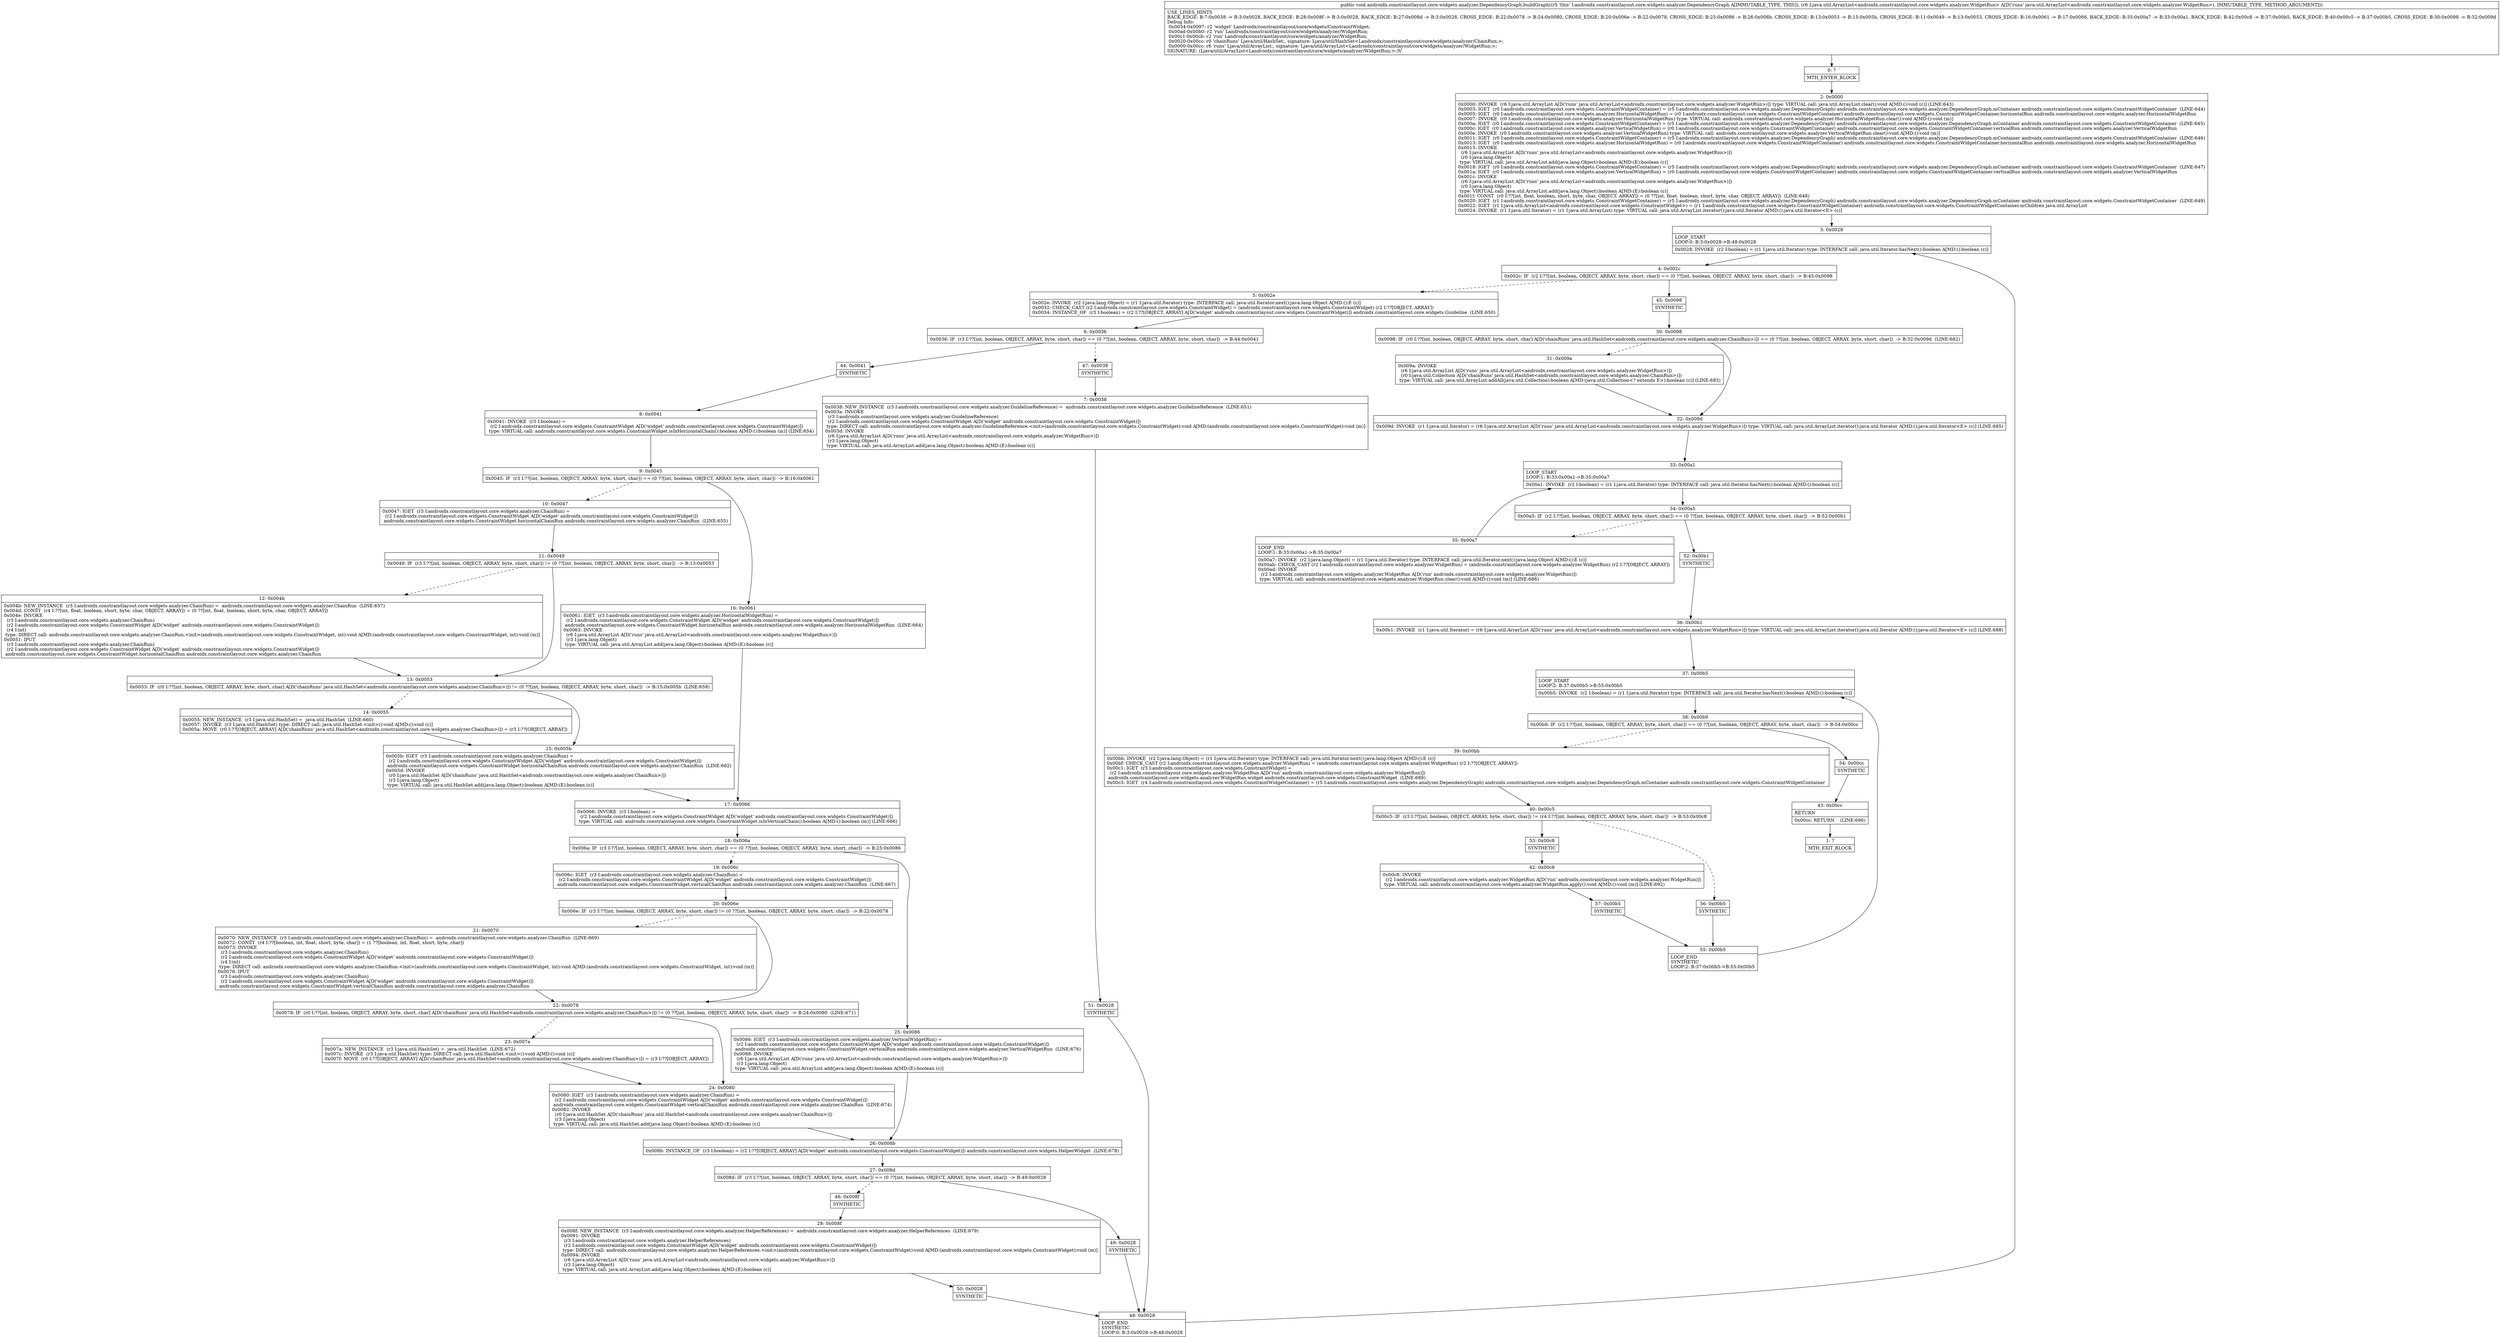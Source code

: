 digraph "CFG forandroidx.constraintlayout.core.widgets.analyzer.DependencyGraph.buildGraph(Ljava\/util\/ArrayList;)V" {
Node_0 [shape=record,label="{0\:\ ?|MTH_ENTER_BLOCK\l}"];
Node_2 [shape=record,label="{2\:\ 0x0000|0x0000: INVOKE  (r6 I:java.util.ArrayList A[D('runs' java.util.ArrayList\<androidx.constraintlayout.core.widgets.analyzer.WidgetRun\>)]) type: VIRTUAL call: java.util.ArrayList.clear():void A[MD:():void (c)] (LINE:643)\l0x0003: IGET  (r0 I:androidx.constraintlayout.core.widgets.ConstraintWidgetContainer) = (r5 I:androidx.constraintlayout.core.widgets.analyzer.DependencyGraph) androidx.constraintlayout.core.widgets.analyzer.DependencyGraph.mContainer androidx.constraintlayout.core.widgets.ConstraintWidgetContainer  (LINE:644)\l0x0005: IGET  (r0 I:androidx.constraintlayout.core.widgets.analyzer.HorizontalWidgetRun) = (r0 I:androidx.constraintlayout.core.widgets.ConstraintWidgetContainer) androidx.constraintlayout.core.widgets.ConstraintWidgetContainer.horizontalRun androidx.constraintlayout.core.widgets.analyzer.HorizontalWidgetRun \l0x0007: INVOKE  (r0 I:androidx.constraintlayout.core.widgets.analyzer.HorizontalWidgetRun) type: VIRTUAL call: androidx.constraintlayout.core.widgets.analyzer.HorizontalWidgetRun.clear():void A[MD:():void (m)]\l0x000a: IGET  (r0 I:androidx.constraintlayout.core.widgets.ConstraintWidgetContainer) = (r5 I:androidx.constraintlayout.core.widgets.analyzer.DependencyGraph) androidx.constraintlayout.core.widgets.analyzer.DependencyGraph.mContainer androidx.constraintlayout.core.widgets.ConstraintWidgetContainer  (LINE:645)\l0x000c: IGET  (r0 I:androidx.constraintlayout.core.widgets.analyzer.VerticalWidgetRun) = (r0 I:androidx.constraintlayout.core.widgets.ConstraintWidgetContainer) androidx.constraintlayout.core.widgets.ConstraintWidgetContainer.verticalRun androidx.constraintlayout.core.widgets.analyzer.VerticalWidgetRun \l0x000e: INVOKE  (r0 I:androidx.constraintlayout.core.widgets.analyzer.VerticalWidgetRun) type: VIRTUAL call: androidx.constraintlayout.core.widgets.analyzer.VerticalWidgetRun.clear():void A[MD:():void (m)]\l0x0011: IGET  (r0 I:androidx.constraintlayout.core.widgets.ConstraintWidgetContainer) = (r5 I:androidx.constraintlayout.core.widgets.analyzer.DependencyGraph) androidx.constraintlayout.core.widgets.analyzer.DependencyGraph.mContainer androidx.constraintlayout.core.widgets.ConstraintWidgetContainer  (LINE:646)\l0x0013: IGET  (r0 I:androidx.constraintlayout.core.widgets.analyzer.HorizontalWidgetRun) = (r0 I:androidx.constraintlayout.core.widgets.ConstraintWidgetContainer) androidx.constraintlayout.core.widgets.ConstraintWidgetContainer.horizontalRun androidx.constraintlayout.core.widgets.analyzer.HorizontalWidgetRun \l0x0015: INVOKE  \l  (r6 I:java.util.ArrayList A[D('runs' java.util.ArrayList\<androidx.constraintlayout.core.widgets.analyzer.WidgetRun\>)])\l  (r0 I:java.lang.Object)\l type: VIRTUAL call: java.util.ArrayList.add(java.lang.Object):boolean A[MD:(E):boolean (c)]\l0x0018: IGET  (r0 I:androidx.constraintlayout.core.widgets.ConstraintWidgetContainer) = (r5 I:androidx.constraintlayout.core.widgets.analyzer.DependencyGraph) androidx.constraintlayout.core.widgets.analyzer.DependencyGraph.mContainer androidx.constraintlayout.core.widgets.ConstraintWidgetContainer  (LINE:647)\l0x001a: IGET  (r0 I:androidx.constraintlayout.core.widgets.analyzer.VerticalWidgetRun) = (r0 I:androidx.constraintlayout.core.widgets.ConstraintWidgetContainer) androidx.constraintlayout.core.widgets.ConstraintWidgetContainer.verticalRun androidx.constraintlayout.core.widgets.analyzer.VerticalWidgetRun \l0x001c: INVOKE  \l  (r6 I:java.util.ArrayList A[D('runs' java.util.ArrayList\<androidx.constraintlayout.core.widgets.analyzer.WidgetRun\>)])\l  (r0 I:java.lang.Object)\l type: VIRTUAL call: java.util.ArrayList.add(java.lang.Object):boolean A[MD:(E):boolean (c)]\l0x001f: CONST  (r0 I:??[int, float, boolean, short, byte, char, OBJECT, ARRAY]) = (0 ??[int, float, boolean, short, byte, char, OBJECT, ARRAY])  (LINE:648)\l0x0020: IGET  (r1 I:androidx.constraintlayout.core.widgets.ConstraintWidgetContainer) = (r5 I:androidx.constraintlayout.core.widgets.analyzer.DependencyGraph) androidx.constraintlayout.core.widgets.analyzer.DependencyGraph.mContainer androidx.constraintlayout.core.widgets.ConstraintWidgetContainer  (LINE:649)\l0x0022: IGET  (r1 I:java.util.ArrayList\<androidx.constraintlayout.core.widgets.ConstraintWidget\>) = (r1 I:androidx.constraintlayout.core.widgets.ConstraintWidgetContainer) androidx.constraintlayout.core.widgets.ConstraintWidgetContainer.mChildren java.util.ArrayList \l0x0024: INVOKE  (r1 I:java.util.Iterator) = (r1 I:java.util.ArrayList) type: VIRTUAL call: java.util.ArrayList.iterator():java.util.Iterator A[MD:():java.util.Iterator\<E\> (c)]\l}"];
Node_3 [shape=record,label="{3\:\ 0x0028|LOOP_START\lLOOP:0: B:3:0x0028\-\>B:48:0x0028\l|0x0028: INVOKE  (r2 I:boolean) = (r1 I:java.util.Iterator) type: INTERFACE call: java.util.Iterator.hasNext():boolean A[MD:():boolean (c)]\l}"];
Node_4 [shape=record,label="{4\:\ 0x002c|0x002c: IF  (r2 I:??[int, boolean, OBJECT, ARRAY, byte, short, char]) == (0 ??[int, boolean, OBJECT, ARRAY, byte, short, char])  \-\> B:45:0x0098 \l}"];
Node_5 [shape=record,label="{5\:\ 0x002e|0x002e: INVOKE  (r2 I:java.lang.Object) = (r1 I:java.util.Iterator) type: INTERFACE call: java.util.Iterator.next():java.lang.Object A[MD:():E (c)]\l0x0032: CHECK_CAST (r2 I:androidx.constraintlayout.core.widgets.ConstraintWidget) = (androidx.constraintlayout.core.widgets.ConstraintWidget) (r2 I:??[OBJECT, ARRAY]) \l0x0034: INSTANCE_OF  (r3 I:boolean) = (r2 I:??[OBJECT, ARRAY] A[D('widget' androidx.constraintlayout.core.widgets.ConstraintWidget)]) androidx.constraintlayout.core.widgets.Guideline  (LINE:650)\l}"];
Node_6 [shape=record,label="{6\:\ 0x0036|0x0036: IF  (r3 I:??[int, boolean, OBJECT, ARRAY, byte, short, char]) == (0 ??[int, boolean, OBJECT, ARRAY, byte, short, char])  \-\> B:44:0x0041 \l}"];
Node_44 [shape=record,label="{44\:\ 0x0041|SYNTHETIC\l}"];
Node_8 [shape=record,label="{8\:\ 0x0041|0x0041: INVOKE  (r3 I:boolean) = \l  (r2 I:androidx.constraintlayout.core.widgets.ConstraintWidget A[D('widget' androidx.constraintlayout.core.widgets.ConstraintWidget)])\l type: VIRTUAL call: androidx.constraintlayout.core.widgets.ConstraintWidget.isInHorizontalChain():boolean A[MD:():boolean (m)] (LINE:654)\l}"];
Node_9 [shape=record,label="{9\:\ 0x0045|0x0045: IF  (r3 I:??[int, boolean, OBJECT, ARRAY, byte, short, char]) == (0 ??[int, boolean, OBJECT, ARRAY, byte, short, char])  \-\> B:16:0x0061 \l}"];
Node_10 [shape=record,label="{10\:\ 0x0047|0x0047: IGET  (r3 I:androidx.constraintlayout.core.widgets.analyzer.ChainRun) = \l  (r2 I:androidx.constraintlayout.core.widgets.ConstraintWidget A[D('widget' androidx.constraintlayout.core.widgets.ConstraintWidget)])\l androidx.constraintlayout.core.widgets.ConstraintWidget.horizontalChainRun androidx.constraintlayout.core.widgets.analyzer.ChainRun  (LINE:655)\l}"];
Node_11 [shape=record,label="{11\:\ 0x0049|0x0049: IF  (r3 I:??[int, boolean, OBJECT, ARRAY, byte, short, char]) != (0 ??[int, boolean, OBJECT, ARRAY, byte, short, char])  \-\> B:13:0x0053 \l}"];
Node_12 [shape=record,label="{12\:\ 0x004b|0x004b: NEW_INSTANCE  (r3 I:androidx.constraintlayout.core.widgets.analyzer.ChainRun) =  androidx.constraintlayout.core.widgets.analyzer.ChainRun  (LINE:657)\l0x004d: CONST  (r4 I:??[int, float, boolean, short, byte, char, OBJECT, ARRAY]) = (0 ??[int, float, boolean, short, byte, char, OBJECT, ARRAY]) \l0x004e: INVOKE  \l  (r3 I:androidx.constraintlayout.core.widgets.analyzer.ChainRun)\l  (r2 I:androidx.constraintlayout.core.widgets.ConstraintWidget A[D('widget' androidx.constraintlayout.core.widgets.ConstraintWidget)])\l  (r4 I:int)\l type: DIRECT call: androidx.constraintlayout.core.widgets.analyzer.ChainRun.\<init\>(androidx.constraintlayout.core.widgets.ConstraintWidget, int):void A[MD:(androidx.constraintlayout.core.widgets.ConstraintWidget, int):void (m)]\l0x0051: IPUT  \l  (r3 I:androidx.constraintlayout.core.widgets.analyzer.ChainRun)\l  (r2 I:androidx.constraintlayout.core.widgets.ConstraintWidget A[D('widget' androidx.constraintlayout.core.widgets.ConstraintWidget)])\l androidx.constraintlayout.core.widgets.ConstraintWidget.horizontalChainRun androidx.constraintlayout.core.widgets.analyzer.ChainRun \l}"];
Node_13 [shape=record,label="{13\:\ 0x0053|0x0053: IF  (r0 I:??[int, boolean, OBJECT, ARRAY, byte, short, char] A[D('chainRuns' java.util.HashSet\<androidx.constraintlayout.core.widgets.analyzer.ChainRun\>)]) != (0 ??[int, boolean, OBJECT, ARRAY, byte, short, char])  \-\> B:15:0x005b  (LINE:659)\l}"];
Node_14 [shape=record,label="{14\:\ 0x0055|0x0055: NEW_INSTANCE  (r3 I:java.util.HashSet) =  java.util.HashSet  (LINE:660)\l0x0057: INVOKE  (r3 I:java.util.HashSet) type: DIRECT call: java.util.HashSet.\<init\>():void A[MD:():void (c)]\l0x005a: MOVE  (r0 I:??[OBJECT, ARRAY] A[D('chainRuns' java.util.HashSet\<androidx.constraintlayout.core.widgets.analyzer.ChainRun\>)]) = (r3 I:??[OBJECT, ARRAY]) \l}"];
Node_15 [shape=record,label="{15\:\ 0x005b|0x005b: IGET  (r3 I:androidx.constraintlayout.core.widgets.analyzer.ChainRun) = \l  (r2 I:androidx.constraintlayout.core.widgets.ConstraintWidget A[D('widget' androidx.constraintlayout.core.widgets.ConstraintWidget)])\l androidx.constraintlayout.core.widgets.ConstraintWidget.horizontalChainRun androidx.constraintlayout.core.widgets.analyzer.ChainRun  (LINE:662)\l0x005d: INVOKE  \l  (r0 I:java.util.HashSet A[D('chainRuns' java.util.HashSet\<androidx.constraintlayout.core.widgets.analyzer.ChainRun\>)])\l  (r3 I:java.lang.Object)\l type: VIRTUAL call: java.util.HashSet.add(java.lang.Object):boolean A[MD:(E):boolean (c)]\l}"];
Node_17 [shape=record,label="{17\:\ 0x0066|0x0066: INVOKE  (r3 I:boolean) = \l  (r2 I:androidx.constraintlayout.core.widgets.ConstraintWidget A[D('widget' androidx.constraintlayout.core.widgets.ConstraintWidget)])\l type: VIRTUAL call: androidx.constraintlayout.core.widgets.ConstraintWidget.isInVerticalChain():boolean A[MD:():boolean (m)] (LINE:666)\l}"];
Node_18 [shape=record,label="{18\:\ 0x006a|0x006a: IF  (r3 I:??[int, boolean, OBJECT, ARRAY, byte, short, char]) == (0 ??[int, boolean, OBJECT, ARRAY, byte, short, char])  \-\> B:25:0x0086 \l}"];
Node_19 [shape=record,label="{19\:\ 0x006c|0x006c: IGET  (r3 I:androidx.constraintlayout.core.widgets.analyzer.ChainRun) = \l  (r2 I:androidx.constraintlayout.core.widgets.ConstraintWidget A[D('widget' androidx.constraintlayout.core.widgets.ConstraintWidget)])\l androidx.constraintlayout.core.widgets.ConstraintWidget.verticalChainRun androidx.constraintlayout.core.widgets.analyzer.ChainRun  (LINE:667)\l}"];
Node_20 [shape=record,label="{20\:\ 0x006e|0x006e: IF  (r3 I:??[int, boolean, OBJECT, ARRAY, byte, short, char]) != (0 ??[int, boolean, OBJECT, ARRAY, byte, short, char])  \-\> B:22:0x0078 \l}"];
Node_21 [shape=record,label="{21\:\ 0x0070|0x0070: NEW_INSTANCE  (r3 I:androidx.constraintlayout.core.widgets.analyzer.ChainRun) =  androidx.constraintlayout.core.widgets.analyzer.ChainRun  (LINE:669)\l0x0072: CONST  (r4 I:??[boolean, int, float, short, byte, char]) = (1 ??[boolean, int, float, short, byte, char]) \l0x0073: INVOKE  \l  (r3 I:androidx.constraintlayout.core.widgets.analyzer.ChainRun)\l  (r2 I:androidx.constraintlayout.core.widgets.ConstraintWidget A[D('widget' androidx.constraintlayout.core.widgets.ConstraintWidget)])\l  (r4 I:int)\l type: DIRECT call: androidx.constraintlayout.core.widgets.analyzer.ChainRun.\<init\>(androidx.constraintlayout.core.widgets.ConstraintWidget, int):void A[MD:(androidx.constraintlayout.core.widgets.ConstraintWidget, int):void (m)]\l0x0076: IPUT  \l  (r3 I:androidx.constraintlayout.core.widgets.analyzer.ChainRun)\l  (r2 I:androidx.constraintlayout.core.widgets.ConstraintWidget A[D('widget' androidx.constraintlayout.core.widgets.ConstraintWidget)])\l androidx.constraintlayout.core.widgets.ConstraintWidget.verticalChainRun androidx.constraintlayout.core.widgets.analyzer.ChainRun \l}"];
Node_22 [shape=record,label="{22\:\ 0x0078|0x0078: IF  (r0 I:??[int, boolean, OBJECT, ARRAY, byte, short, char] A[D('chainRuns' java.util.HashSet\<androidx.constraintlayout.core.widgets.analyzer.ChainRun\>)]) != (0 ??[int, boolean, OBJECT, ARRAY, byte, short, char])  \-\> B:24:0x0080  (LINE:671)\l}"];
Node_23 [shape=record,label="{23\:\ 0x007a|0x007a: NEW_INSTANCE  (r3 I:java.util.HashSet) =  java.util.HashSet  (LINE:672)\l0x007c: INVOKE  (r3 I:java.util.HashSet) type: DIRECT call: java.util.HashSet.\<init\>():void A[MD:():void (c)]\l0x007f: MOVE  (r0 I:??[OBJECT, ARRAY] A[D('chainRuns' java.util.HashSet\<androidx.constraintlayout.core.widgets.analyzer.ChainRun\>)]) = (r3 I:??[OBJECT, ARRAY]) \l}"];
Node_24 [shape=record,label="{24\:\ 0x0080|0x0080: IGET  (r3 I:androidx.constraintlayout.core.widgets.analyzer.ChainRun) = \l  (r2 I:androidx.constraintlayout.core.widgets.ConstraintWidget A[D('widget' androidx.constraintlayout.core.widgets.ConstraintWidget)])\l androidx.constraintlayout.core.widgets.ConstraintWidget.verticalChainRun androidx.constraintlayout.core.widgets.analyzer.ChainRun  (LINE:674)\l0x0082: INVOKE  \l  (r0 I:java.util.HashSet A[D('chainRuns' java.util.HashSet\<androidx.constraintlayout.core.widgets.analyzer.ChainRun\>)])\l  (r3 I:java.lang.Object)\l type: VIRTUAL call: java.util.HashSet.add(java.lang.Object):boolean A[MD:(E):boolean (c)]\l}"];
Node_26 [shape=record,label="{26\:\ 0x008b|0x008b: INSTANCE_OF  (r3 I:boolean) = (r2 I:??[OBJECT, ARRAY] A[D('widget' androidx.constraintlayout.core.widgets.ConstraintWidget)]) androidx.constraintlayout.core.widgets.HelperWidget  (LINE:678)\l}"];
Node_27 [shape=record,label="{27\:\ 0x008d|0x008d: IF  (r3 I:??[int, boolean, OBJECT, ARRAY, byte, short, char]) == (0 ??[int, boolean, OBJECT, ARRAY, byte, short, char])  \-\> B:49:0x0028 \l}"];
Node_46 [shape=record,label="{46\:\ 0x008f|SYNTHETIC\l}"];
Node_28 [shape=record,label="{28\:\ 0x008f|0x008f: NEW_INSTANCE  (r3 I:androidx.constraintlayout.core.widgets.analyzer.HelperReferences) =  androidx.constraintlayout.core.widgets.analyzer.HelperReferences  (LINE:679)\l0x0091: INVOKE  \l  (r3 I:androidx.constraintlayout.core.widgets.analyzer.HelperReferences)\l  (r2 I:androidx.constraintlayout.core.widgets.ConstraintWidget A[D('widget' androidx.constraintlayout.core.widgets.ConstraintWidget)])\l type: DIRECT call: androidx.constraintlayout.core.widgets.analyzer.HelperReferences.\<init\>(androidx.constraintlayout.core.widgets.ConstraintWidget):void A[MD:(androidx.constraintlayout.core.widgets.ConstraintWidget):void (m)]\l0x0094: INVOKE  \l  (r6 I:java.util.ArrayList A[D('runs' java.util.ArrayList\<androidx.constraintlayout.core.widgets.analyzer.WidgetRun\>)])\l  (r3 I:java.lang.Object)\l type: VIRTUAL call: java.util.ArrayList.add(java.lang.Object):boolean A[MD:(E):boolean (c)]\l}"];
Node_50 [shape=record,label="{50\:\ 0x0028|SYNTHETIC\l}"];
Node_48 [shape=record,label="{48\:\ 0x0028|LOOP_END\lSYNTHETIC\lLOOP:0: B:3:0x0028\-\>B:48:0x0028\l}"];
Node_49 [shape=record,label="{49\:\ 0x0028|SYNTHETIC\l}"];
Node_25 [shape=record,label="{25\:\ 0x0086|0x0086: IGET  (r3 I:androidx.constraintlayout.core.widgets.analyzer.VerticalWidgetRun) = \l  (r2 I:androidx.constraintlayout.core.widgets.ConstraintWidget A[D('widget' androidx.constraintlayout.core.widgets.ConstraintWidget)])\l androidx.constraintlayout.core.widgets.ConstraintWidget.verticalRun androidx.constraintlayout.core.widgets.analyzer.VerticalWidgetRun  (LINE:676)\l0x0088: INVOKE  \l  (r6 I:java.util.ArrayList A[D('runs' java.util.ArrayList\<androidx.constraintlayout.core.widgets.analyzer.WidgetRun\>)])\l  (r3 I:java.lang.Object)\l type: VIRTUAL call: java.util.ArrayList.add(java.lang.Object):boolean A[MD:(E):boolean (c)]\l}"];
Node_16 [shape=record,label="{16\:\ 0x0061|0x0061: IGET  (r3 I:androidx.constraintlayout.core.widgets.analyzer.HorizontalWidgetRun) = \l  (r2 I:androidx.constraintlayout.core.widgets.ConstraintWidget A[D('widget' androidx.constraintlayout.core.widgets.ConstraintWidget)])\l androidx.constraintlayout.core.widgets.ConstraintWidget.horizontalRun androidx.constraintlayout.core.widgets.analyzer.HorizontalWidgetRun  (LINE:664)\l0x0063: INVOKE  \l  (r6 I:java.util.ArrayList A[D('runs' java.util.ArrayList\<androidx.constraintlayout.core.widgets.analyzer.WidgetRun\>)])\l  (r3 I:java.lang.Object)\l type: VIRTUAL call: java.util.ArrayList.add(java.lang.Object):boolean A[MD:(E):boolean (c)]\l}"];
Node_47 [shape=record,label="{47\:\ 0x0038|SYNTHETIC\l}"];
Node_7 [shape=record,label="{7\:\ 0x0038|0x0038: NEW_INSTANCE  (r3 I:androidx.constraintlayout.core.widgets.analyzer.GuidelineReference) =  androidx.constraintlayout.core.widgets.analyzer.GuidelineReference  (LINE:651)\l0x003a: INVOKE  \l  (r3 I:androidx.constraintlayout.core.widgets.analyzer.GuidelineReference)\l  (r2 I:androidx.constraintlayout.core.widgets.ConstraintWidget A[D('widget' androidx.constraintlayout.core.widgets.ConstraintWidget)])\l type: DIRECT call: androidx.constraintlayout.core.widgets.analyzer.GuidelineReference.\<init\>(androidx.constraintlayout.core.widgets.ConstraintWidget):void A[MD:(androidx.constraintlayout.core.widgets.ConstraintWidget):void (m)]\l0x003d: INVOKE  \l  (r6 I:java.util.ArrayList A[D('runs' java.util.ArrayList\<androidx.constraintlayout.core.widgets.analyzer.WidgetRun\>)])\l  (r3 I:java.lang.Object)\l type: VIRTUAL call: java.util.ArrayList.add(java.lang.Object):boolean A[MD:(E):boolean (c)]\l}"];
Node_51 [shape=record,label="{51\:\ 0x0028|SYNTHETIC\l}"];
Node_45 [shape=record,label="{45\:\ 0x0098|SYNTHETIC\l}"];
Node_30 [shape=record,label="{30\:\ 0x0098|0x0098: IF  (r0 I:??[int, boolean, OBJECT, ARRAY, byte, short, char] A[D('chainRuns' java.util.HashSet\<androidx.constraintlayout.core.widgets.analyzer.ChainRun\>)]) == (0 ??[int, boolean, OBJECT, ARRAY, byte, short, char])  \-\> B:32:0x009d  (LINE:682)\l}"];
Node_31 [shape=record,label="{31\:\ 0x009a|0x009a: INVOKE  \l  (r6 I:java.util.ArrayList A[D('runs' java.util.ArrayList\<androidx.constraintlayout.core.widgets.analyzer.WidgetRun\>)])\l  (r0 I:java.util.Collection A[D('chainRuns' java.util.HashSet\<androidx.constraintlayout.core.widgets.analyzer.ChainRun\>)])\l type: VIRTUAL call: java.util.ArrayList.addAll(java.util.Collection):boolean A[MD:(java.util.Collection\<? extends E\>):boolean (c)] (LINE:683)\l}"];
Node_32 [shape=record,label="{32\:\ 0x009d|0x009d: INVOKE  (r1 I:java.util.Iterator) = (r6 I:java.util.ArrayList A[D('runs' java.util.ArrayList\<androidx.constraintlayout.core.widgets.analyzer.WidgetRun\>)]) type: VIRTUAL call: java.util.ArrayList.iterator():java.util.Iterator A[MD:():java.util.Iterator\<E\> (c)] (LINE:685)\l}"];
Node_33 [shape=record,label="{33\:\ 0x00a1|LOOP_START\lLOOP:1: B:33:0x00a1\-\>B:35:0x00a7\l|0x00a1: INVOKE  (r2 I:boolean) = (r1 I:java.util.Iterator) type: INTERFACE call: java.util.Iterator.hasNext():boolean A[MD:():boolean (c)]\l}"];
Node_34 [shape=record,label="{34\:\ 0x00a5|0x00a5: IF  (r2 I:??[int, boolean, OBJECT, ARRAY, byte, short, char]) == (0 ??[int, boolean, OBJECT, ARRAY, byte, short, char])  \-\> B:52:0x00b1 \l}"];
Node_35 [shape=record,label="{35\:\ 0x00a7|LOOP_END\lLOOP:1: B:33:0x00a1\-\>B:35:0x00a7\l|0x00a7: INVOKE  (r2 I:java.lang.Object) = (r1 I:java.util.Iterator) type: INTERFACE call: java.util.Iterator.next():java.lang.Object A[MD:():E (c)]\l0x00ab: CHECK_CAST (r2 I:androidx.constraintlayout.core.widgets.analyzer.WidgetRun) = (androidx.constraintlayout.core.widgets.analyzer.WidgetRun) (r2 I:??[OBJECT, ARRAY]) \l0x00ad: INVOKE  \l  (r2 I:androidx.constraintlayout.core.widgets.analyzer.WidgetRun A[D('run' androidx.constraintlayout.core.widgets.analyzer.WidgetRun)])\l type: VIRTUAL call: androidx.constraintlayout.core.widgets.analyzer.WidgetRun.clear():void A[MD:():void (m)] (LINE:686)\l}"];
Node_52 [shape=record,label="{52\:\ 0x00b1|SYNTHETIC\l}"];
Node_36 [shape=record,label="{36\:\ 0x00b1|0x00b1: INVOKE  (r1 I:java.util.Iterator) = (r6 I:java.util.ArrayList A[D('runs' java.util.ArrayList\<androidx.constraintlayout.core.widgets.analyzer.WidgetRun\>)]) type: VIRTUAL call: java.util.ArrayList.iterator():java.util.Iterator A[MD:():java.util.Iterator\<E\> (c)] (LINE:688)\l}"];
Node_37 [shape=record,label="{37\:\ 0x00b5|LOOP_START\lLOOP:2: B:37:0x00b5\-\>B:55:0x00b5\l|0x00b5: INVOKE  (r2 I:boolean) = (r1 I:java.util.Iterator) type: INTERFACE call: java.util.Iterator.hasNext():boolean A[MD:():boolean (c)]\l}"];
Node_38 [shape=record,label="{38\:\ 0x00b9|0x00b9: IF  (r2 I:??[int, boolean, OBJECT, ARRAY, byte, short, char]) == (0 ??[int, boolean, OBJECT, ARRAY, byte, short, char])  \-\> B:54:0x00cc \l}"];
Node_39 [shape=record,label="{39\:\ 0x00bb|0x00bb: INVOKE  (r2 I:java.lang.Object) = (r1 I:java.util.Iterator) type: INTERFACE call: java.util.Iterator.next():java.lang.Object A[MD:():E (c)]\l0x00bf: CHECK_CAST (r2 I:androidx.constraintlayout.core.widgets.analyzer.WidgetRun) = (androidx.constraintlayout.core.widgets.analyzer.WidgetRun) (r2 I:??[OBJECT, ARRAY]) \l0x00c1: IGET  (r3 I:androidx.constraintlayout.core.widgets.ConstraintWidget) = \l  (r2 I:androidx.constraintlayout.core.widgets.analyzer.WidgetRun A[D('run' androidx.constraintlayout.core.widgets.analyzer.WidgetRun)])\l androidx.constraintlayout.core.widgets.analyzer.WidgetRun.widget androidx.constraintlayout.core.widgets.ConstraintWidget  (LINE:689)\l0x00c3: IGET  (r4 I:androidx.constraintlayout.core.widgets.ConstraintWidgetContainer) = (r5 I:androidx.constraintlayout.core.widgets.analyzer.DependencyGraph) androidx.constraintlayout.core.widgets.analyzer.DependencyGraph.mContainer androidx.constraintlayout.core.widgets.ConstraintWidgetContainer \l}"];
Node_40 [shape=record,label="{40\:\ 0x00c5|0x00c5: IF  (r3 I:??[int, boolean, OBJECT, ARRAY, byte, short, char]) != (r4 I:??[int, boolean, OBJECT, ARRAY, byte, short, char])  \-\> B:53:0x00c8 \l}"];
Node_53 [shape=record,label="{53\:\ 0x00c8|SYNTHETIC\l}"];
Node_42 [shape=record,label="{42\:\ 0x00c8|0x00c8: INVOKE  \l  (r2 I:androidx.constraintlayout.core.widgets.analyzer.WidgetRun A[D('run' androidx.constraintlayout.core.widgets.analyzer.WidgetRun)])\l type: VIRTUAL call: androidx.constraintlayout.core.widgets.analyzer.WidgetRun.apply():void A[MD:():void (m)] (LINE:692)\l}"];
Node_57 [shape=record,label="{57\:\ 0x00b5|SYNTHETIC\l}"];
Node_55 [shape=record,label="{55\:\ 0x00b5|LOOP_END\lSYNTHETIC\lLOOP:2: B:37:0x00b5\-\>B:55:0x00b5\l}"];
Node_56 [shape=record,label="{56\:\ 0x00b5|SYNTHETIC\l}"];
Node_54 [shape=record,label="{54\:\ 0x00cc|SYNTHETIC\l}"];
Node_43 [shape=record,label="{43\:\ 0x00cc|RETURN\l|0x00cc: RETURN    (LINE:696)\l}"];
Node_1 [shape=record,label="{1\:\ ?|MTH_EXIT_BLOCK\l}"];
MethodNode[shape=record,label="{public void androidx.constraintlayout.core.widgets.analyzer.DependencyGraph.buildGraph((r5 'this' I:androidx.constraintlayout.core.widgets.analyzer.DependencyGraph A[IMMUTABLE_TYPE, THIS]), (r6 I:java.util.ArrayList\<androidx.constraintlayout.core.widgets.analyzer.WidgetRun\> A[D('runs' java.util.ArrayList\<androidx.constraintlayout.core.widgets.analyzer.WidgetRun\>), IMMUTABLE_TYPE, METHOD_ARGUMENT]))  | USE_LINES_HINTS\lBACK_EDGE: B:7:0x0038 \-\> B:3:0x0028, BACK_EDGE: B:28:0x008f \-\> B:3:0x0028, BACK_EDGE: B:27:0x008d \-\> B:3:0x0028, CROSS_EDGE: B:22:0x0078 \-\> B:24:0x0080, CROSS_EDGE: B:20:0x006e \-\> B:22:0x0078, CROSS_EDGE: B:25:0x0086 \-\> B:26:0x008b, CROSS_EDGE: B:13:0x0053 \-\> B:15:0x005b, CROSS_EDGE: B:11:0x0049 \-\> B:13:0x0053, CROSS_EDGE: B:16:0x0061 \-\> B:17:0x0066, BACK_EDGE: B:35:0x00a7 \-\> B:33:0x00a1, BACK_EDGE: B:42:0x00c8 \-\> B:37:0x00b5, BACK_EDGE: B:40:0x00c5 \-\> B:37:0x00b5, CROSS_EDGE: B:30:0x0098 \-\> B:32:0x009d\lDebug Info:\l  0x0034\-0x0097: r2 'widget' Landroidx\/constraintlayout\/core\/widgets\/ConstraintWidget;\l  0x00ad\-0x00b0: r2 'run' Landroidx\/constraintlayout\/core\/widgets\/analyzer\/WidgetRun;\l  0x00c1\-0x00cb: r2 'run' Landroidx\/constraintlayout\/core\/widgets\/analyzer\/WidgetRun;\l  0x0020\-0x00cc: r0 'chainRuns' Ljava\/util\/HashSet;, signature: Ljava\/util\/HashSet\<Landroidx\/constraintlayout\/core\/widgets\/analyzer\/ChainRun;\>;\l  0x0000\-0x00cc: r6 'runs' Ljava\/util\/ArrayList;, signature: Ljava\/util\/ArrayList\<Landroidx\/constraintlayout\/core\/widgets\/analyzer\/WidgetRun;\>;\lSIGNATURE: (Ljava\/util\/ArrayList\<Landroidx\/constraintlayout\/core\/widgets\/analyzer\/WidgetRun;\>;)V\l}"];
MethodNode -> Node_0;Node_0 -> Node_2;
Node_2 -> Node_3;
Node_3 -> Node_4;
Node_4 -> Node_5[style=dashed];
Node_4 -> Node_45;
Node_5 -> Node_6;
Node_6 -> Node_44;
Node_6 -> Node_47[style=dashed];
Node_44 -> Node_8;
Node_8 -> Node_9;
Node_9 -> Node_10[style=dashed];
Node_9 -> Node_16;
Node_10 -> Node_11;
Node_11 -> Node_12[style=dashed];
Node_11 -> Node_13;
Node_12 -> Node_13;
Node_13 -> Node_14[style=dashed];
Node_13 -> Node_15;
Node_14 -> Node_15;
Node_15 -> Node_17;
Node_17 -> Node_18;
Node_18 -> Node_19[style=dashed];
Node_18 -> Node_25;
Node_19 -> Node_20;
Node_20 -> Node_21[style=dashed];
Node_20 -> Node_22;
Node_21 -> Node_22;
Node_22 -> Node_23[style=dashed];
Node_22 -> Node_24;
Node_23 -> Node_24;
Node_24 -> Node_26;
Node_26 -> Node_27;
Node_27 -> Node_46[style=dashed];
Node_27 -> Node_49;
Node_46 -> Node_28;
Node_28 -> Node_50;
Node_50 -> Node_48;
Node_48 -> Node_3;
Node_49 -> Node_48;
Node_25 -> Node_26;
Node_16 -> Node_17;
Node_47 -> Node_7;
Node_7 -> Node_51;
Node_51 -> Node_48;
Node_45 -> Node_30;
Node_30 -> Node_31[style=dashed];
Node_30 -> Node_32;
Node_31 -> Node_32;
Node_32 -> Node_33;
Node_33 -> Node_34;
Node_34 -> Node_35[style=dashed];
Node_34 -> Node_52;
Node_35 -> Node_33;
Node_52 -> Node_36;
Node_36 -> Node_37;
Node_37 -> Node_38;
Node_38 -> Node_39[style=dashed];
Node_38 -> Node_54;
Node_39 -> Node_40;
Node_40 -> Node_53;
Node_40 -> Node_56[style=dashed];
Node_53 -> Node_42;
Node_42 -> Node_57;
Node_57 -> Node_55;
Node_55 -> Node_37;
Node_56 -> Node_55;
Node_54 -> Node_43;
Node_43 -> Node_1;
}

